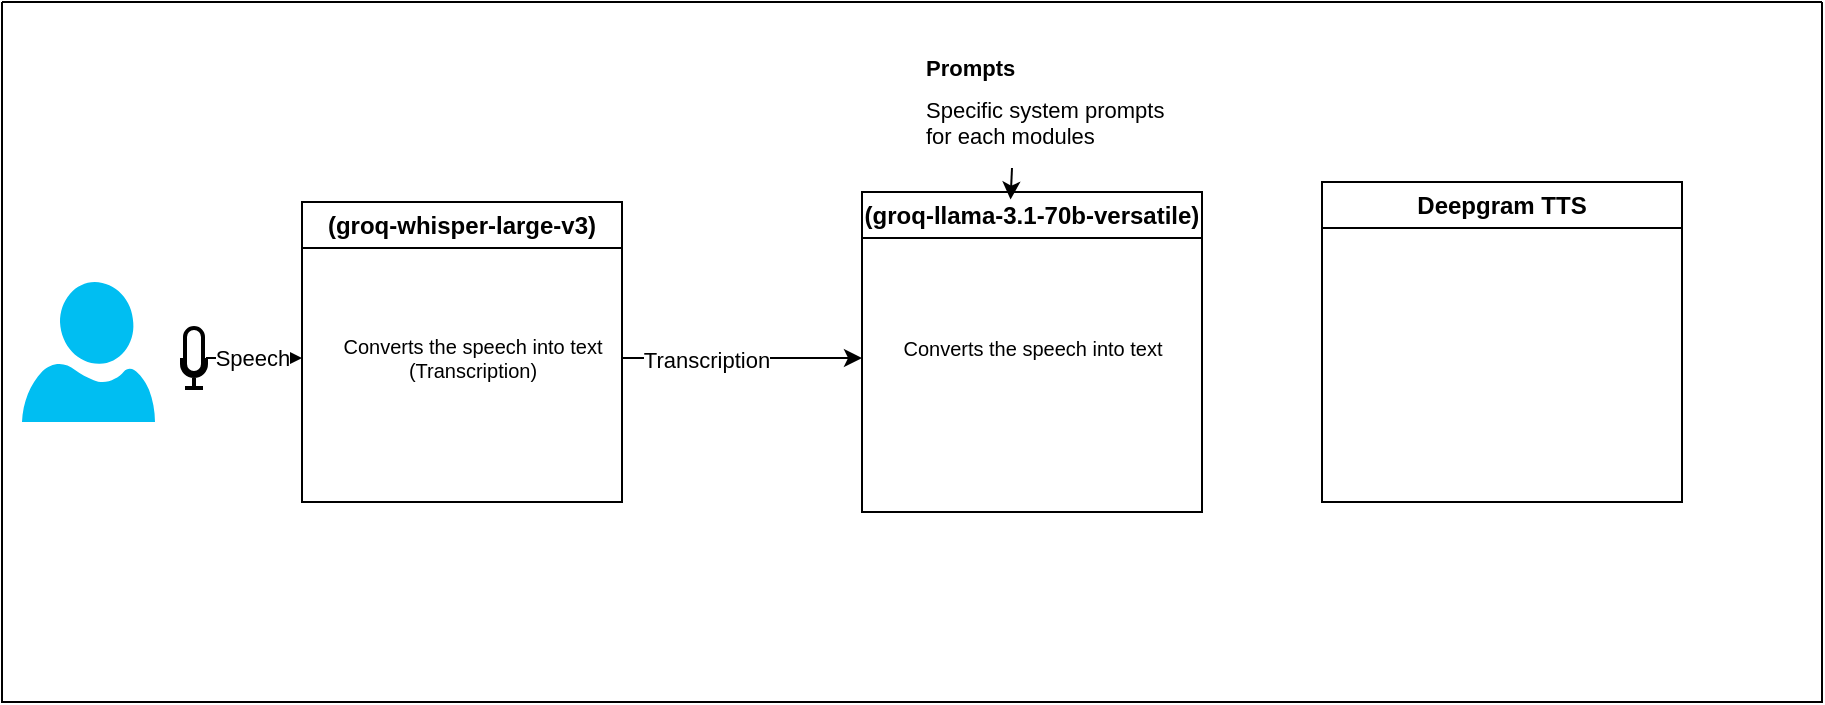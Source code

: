 <mxfile version="24.7.17">
  <diagram name="Page-1" id="-qRsSEHnnurE8UE7EGcE">
    <mxGraphModel dx="875" dy="464" grid="1" gridSize="10" guides="1" tooltips="1" connect="1" arrows="1" fold="1" page="1" pageScale="1" pageWidth="850" pageHeight="1100" math="0" shadow="0">
      <root>
        <mxCell id="0" />
        <mxCell id="1" parent="0" />
        <mxCell id="q6pytBnaq6bYR-qkNYE7-1" value="" style="swimlane;startSize=0;" vertex="1" parent="1">
          <mxGeometry x="130" y="80" width="910" height="350" as="geometry" />
        </mxCell>
        <mxCell id="q6pytBnaq6bYR-qkNYE7-5" value="" style="edgeStyle=orthogonalEdgeStyle;rounded=0;orthogonalLoop=1;jettySize=auto;html=1;entryX=0;entryY=0.5;entryDx=0;entryDy=0;" edge="1" parent="q6pytBnaq6bYR-qkNYE7-1" source="q6pytBnaq6bYR-qkNYE7-2">
          <mxGeometry relative="1" as="geometry">
            <mxPoint x="150" y="178" as="targetPoint" />
          </mxGeometry>
        </mxCell>
        <mxCell id="q6pytBnaq6bYR-qkNYE7-10" value="Speech" style="edgeLabel;html=1;align=center;verticalAlign=middle;resizable=0;points=[];" vertex="1" connectable="0" parent="q6pytBnaq6bYR-qkNYE7-5">
          <mxGeometry x="-0.073" relative="1" as="geometry">
            <mxPoint as="offset" />
          </mxGeometry>
        </mxCell>
        <mxCell id="q6pytBnaq6bYR-qkNYE7-2" value="" style="html=1;verticalLabelPosition=bottom;align=center;labelBackgroundColor=#ffffff;verticalAlign=top;strokeWidth=2;strokeColor=#000000;shadow=0;dashed=0;shape=mxgraph.ios7.icons.microphone;" vertex="1" parent="q6pytBnaq6bYR-qkNYE7-1">
          <mxGeometry x="90" y="163" width="12" height="30" as="geometry" />
        </mxCell>
        <mxCell id="q6pytBnaq6bYR-qkNYE7-3" value="" style="verticalLabelPosition=bottom;html=1;verticalAlign=top;align=center;strokeColor=none;fillColor=#00BEF2;shape=mxgraph.azure.user;" vertex="1" parent="q6pytBnaq6bYR-qkNYE7-1">
          <mxGeometry x="10" y="140" width="66.5" height="70" as="geometry" />
        </mxCell>
        <mxCell id="q6pytBnaq6bYR-qkNYE7-14" value="" style="edgeStyle=orthogonalEdgeStyle;rounded=0;orthogonalLoop=1;jettySize=auto;html=1;" edge="1" parent="q6pytBnaq6bYR-qkNYE7-1">
          <mxGeometry relative="1" as="geometry">
            <mxPoint x="310" y="178" as="sourcePoint" />
            <mxPoint x="430" y="178" as="targetPoint" />
          </mxGeometry>
        </mxCell>
        <mxCell id="q6pytBnaq6bYR-qkNYE7-15" value="Transcription" style="edgeLabel;html=1;align=center;verticalAlign=middle;resizable=0;points=[];" vertex="1" connectable="0" parent="q6pytBnaq6bYR-qkNYE7-14">
          <mxGeometry x="-0.312" y="-1" relative="1" as="geometry">
            <mxPoint as="offset" />
          </mxGeometry>
        </mxCell>
        <mxCell id="q6pytBnaq6bYR-qkNYE7-8" value="(groq-whisper-large-v3)" style="swimlane;whiteSpace=wrap;html=1;" vertex="1" parent="q6pytBnaq6bYR-qkNYE7-1">
          <mxGeometry x="150" y="100" width="160" height="150" as="geometry" />
        </mxCell>
        <mxCell id="q6pytBnaq6bYR-qkNYE7-9" value="Converts the speech into text&lt;div&gt;(Transcription)&lt;/div&gt;" style="text;html=1;align=center;verticalAlign=middle;resizable=0;points=[];autosize=1;strokeColor=none;fillColor=none;fontSize=10;" vertex="1" parent="q6pytBnaq6bYR-qkNYE7-8">
          <mxGeometry x="10" y="58" width="150" height="40" as="geometry" />
        </mxCell>
        <mxCell id="q6pytBnaq6bYR-qkNYE7-12" value="(groq-llama-3.1-70b-versatile)" style="swimlane;whiteSpace=wrap;html=1;" vertex="1" parent="q6pytBnaq6bYR-qkNYE7-1">
          <mxGeometry x="430" y="95" width="170" height="160" as="geometry" />
        </mxCell>
        <mxCell id="q6pytBnaq6bYR-qkNYE7-13" value="Converts the speech into text" style="text;html=1;align=center;verticalAlign=middle;resizable=0;points=[];autosize=1;strokeColor=none;fillColor=none;fontSize=10;" vertex="1" parent="q6pytBnaq6bYR-qkNYE7-12">
          <mxGeometry x="10" y="63" width="150" height="30" as="geometry" />
        </mxCell>
        <mxCell id="q6pytBnaq6bYR-qkNYE7-17" value="" style="edgeStyle=orthogonalEdgeStyle;rounded=0;orthogonalLoop=1;jettySize=auto;html=1;entryX=0.437;entryY=0.005;entryDx=0;entryDy=0;entryPerimeter=0;" edge="1" parent="q6pytBnaq6bYR-qkNYE7-1">
          <mxGeometry relative="1" as="geometry">
            <mxPoint x="505" y="83" as="sourcePoint" />
            <mxPoint x="504.29" y="98.8" as="targetPoint" />
          </mxGeometry>
        </mxCell>
        <mxCell id="q6pytBnaq6bYR-qkNYE7-16" value="&lt;h1 style=&quot;margin-top: 0px; font-size: 11px;&quot;&gt;Prompts&lt;/h1&gt;&lt;div style=&quot;font-size: 11px;&quot;&gt;Specific system prompts for each modules&lt;/div&gt;" style="text;html=1;whiteSpace=wrap;overflow=hidden;rounded=0;fontSize=11;" vertex="1" parent="q6pytBnaq6bYR-qkNYE7-1">
          <mxGeometry x="460" y="20" width="125" height="80" as="geometry" />
        </mxCell>
        <mxCell id="q6pytBnaq6bYR-qkNYE7-20" value="Deepgram TTS" style="swimlane;whiteSpace=wrap;html=1;" vertex="1" parent="q6pytBnaq6bYR-qkNYE7-1">
          <mxGeometry x="660" y="90" width="180" height="160" as="geometry" />
        </mxCell>
      </root>
    </mxGraphModel>
  </diagram>
</mxfile>
